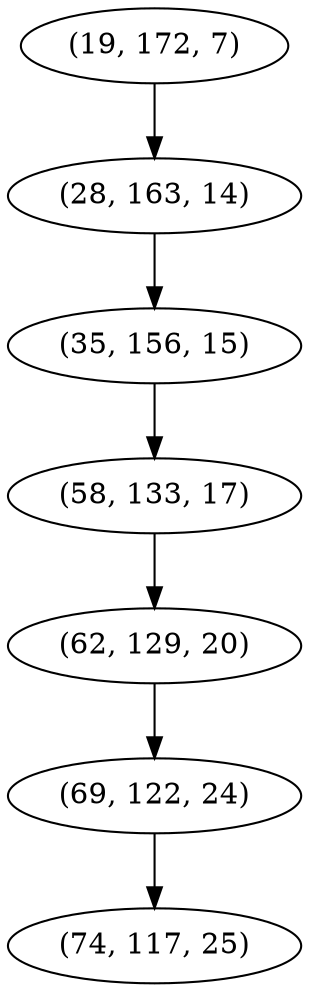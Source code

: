 digraph tree {
    "(19, 172, 7)";
    "(28, 163, 14)";
    "(35, 156, 15)";
    "(58, 133, 17)";
    "(62, 129, 20)";
    "(69, 122, 24)";
    "(74, 117, 25)";
    "(19, 172, 7)" -> "(28, 163, 14)";
    "(28, 163, 14)" -> "(35, 156, 15)";
    "(35, 156, 15)" -> "(58, 133, 17)";
    "(58, 133, 17)" -> "(62, 129, 20)";
    "(62, 129, 20)" -> "(69, 122, 24)";
    "(69, 122, 24)" -> "(74, 117, 25)";
}
